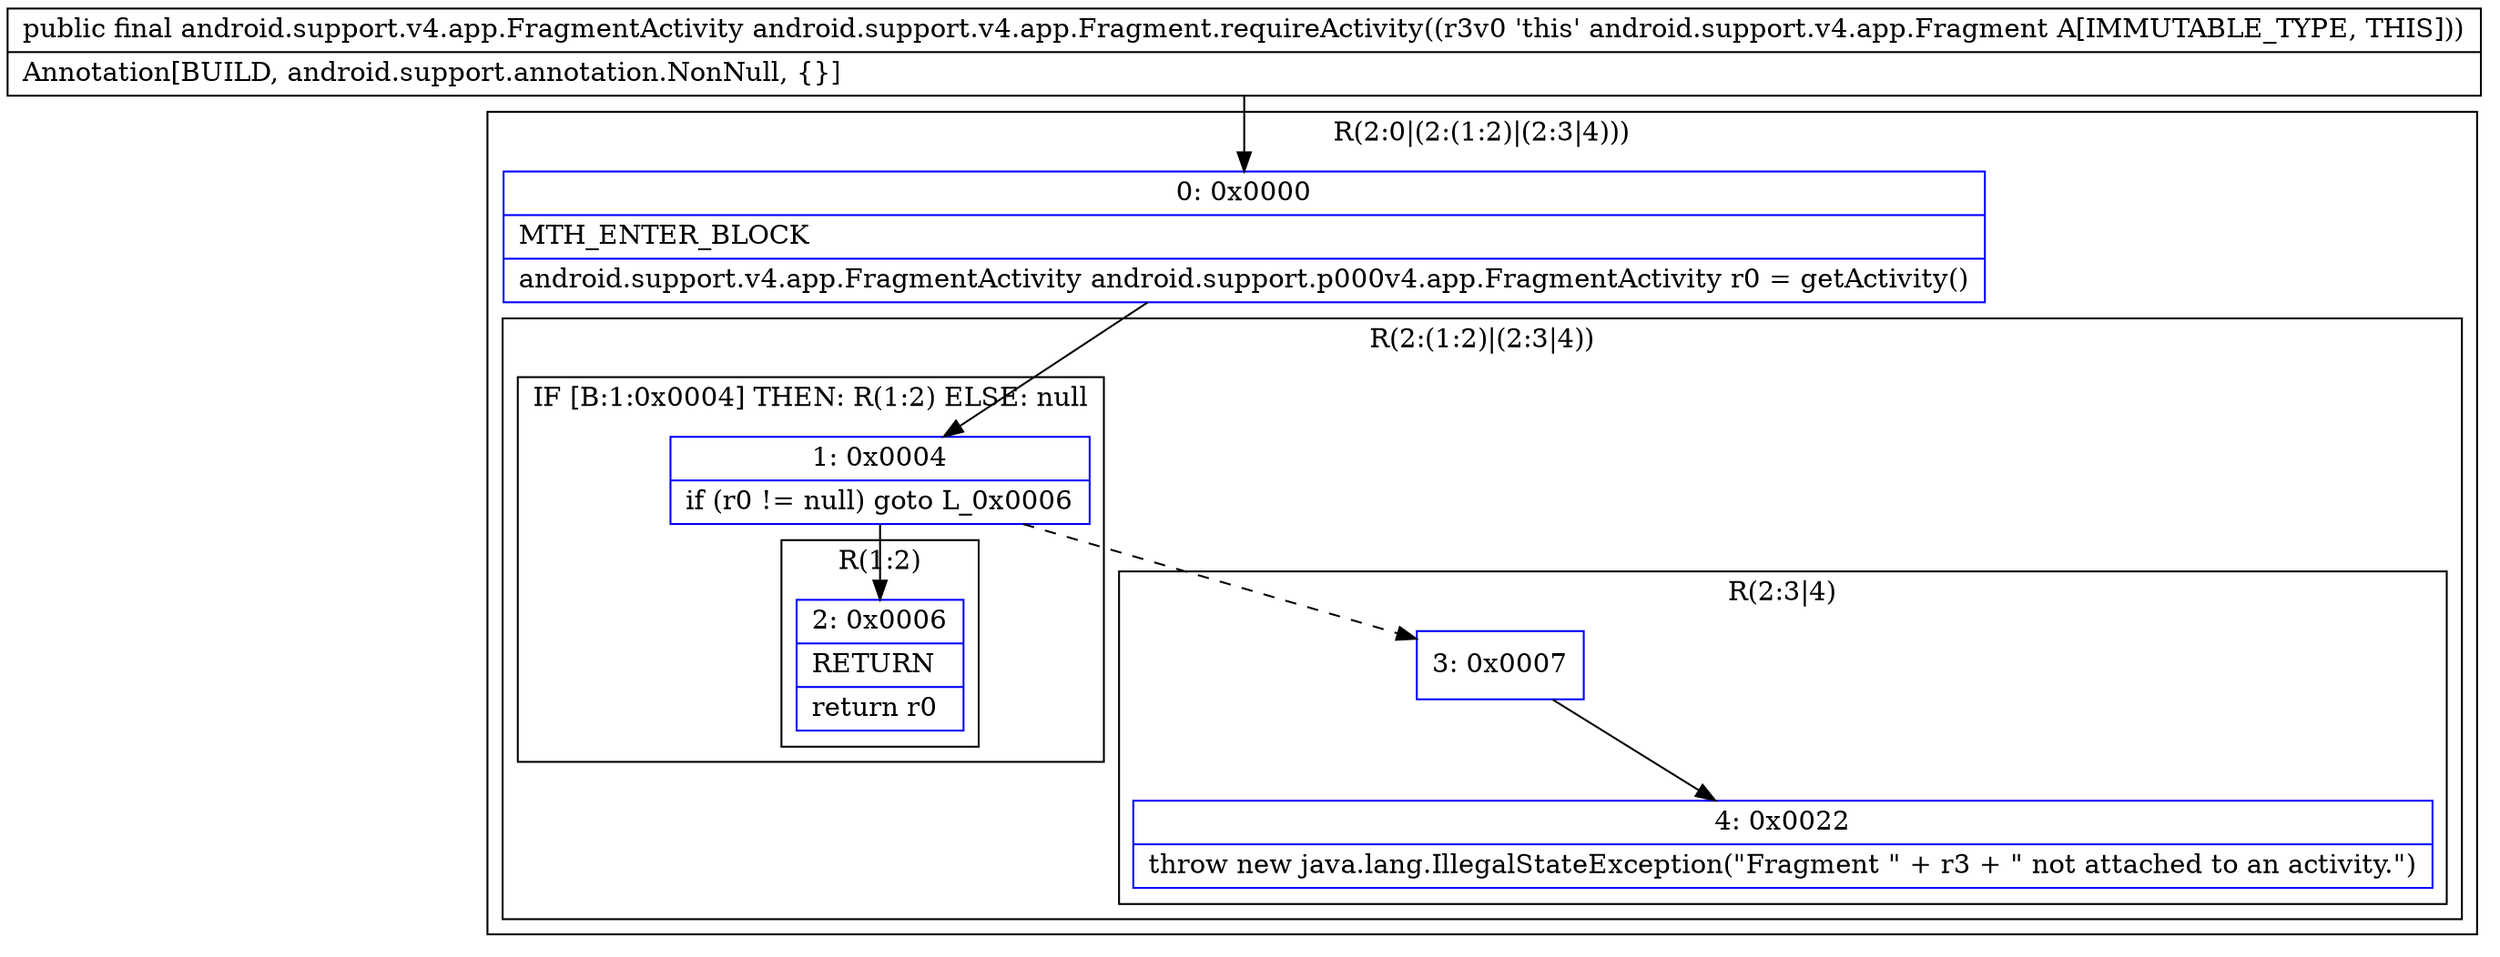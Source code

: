 digraph "CFG forandroid.support.v4.app.Fragment.requireActivity()Landroid\/support\/v4\/app\/FragmentActivity;" {
subgraph cluster_Region_389761134 {
label = "R(2:0|(2:(1:2)|(2:3|4)))";
node [shape=record,color=blue];
Node_0 [shape=record,label="{0\:\ 0x0000|MTH_ENTER_BLOCK\l|android.support.v4.app.FragmentActivity android.support.p000v4.app.FragmentActivity r0 = getActivity()\l}"];
subgraph cluster_Region_662473487 {
label = "R(2:(1:2)|(2:3|4))";
node [shape=record,color=blue];
subgraph cluster_IfRegion_998986933 {
label = "IF [B:1:0x0004] THEN: R(1:2) ELSE: null";
node [shape=record,color=blue];
Node_1 [shape=record,label="{1\:\ 0x0004|if (r0 != null) goto L_0x0006\l}"];
subgraph cluster_Region_1643853717 {
label = "R(1:2)";
node [shape=record,color=blue];
Node_2 [shape=record,label="{2\:\ 0x0006|RETURN\l|return r0\l}"];
}
}
subgraph cluster_Region_467833052 {
label = "R(2:3|4)";
node [shape=record,color=blue];
Node_3 [shape=record,label="{3\:\ 0x0007}"];
Node_4 [shape=record,label="{4\:\ 0x0022|throw new java.lang.IllegalStateException(\"Fragment \" + r3 + \" not attached to an activity.\")\l}"];
}
}
}
MethodNode[shape=record,label="{public final android.support.v4.app.FragmentActivity android.support.v4.app.Fragment.requireActivity((r3v0 'this' android.support.v4.app.Fragment A[IMMUTABLE_TYPE, THIS]))  | Annotation[BUILD, android.support.annotation.NonNull, \{\}]\l}"];
MethodNode -> Node_0;
Node_0 -> Node_1;
Node_1 -> Node_2;
Node_1 -> Node_3[style=dashed];
Node_3 -> Node_4;
}

